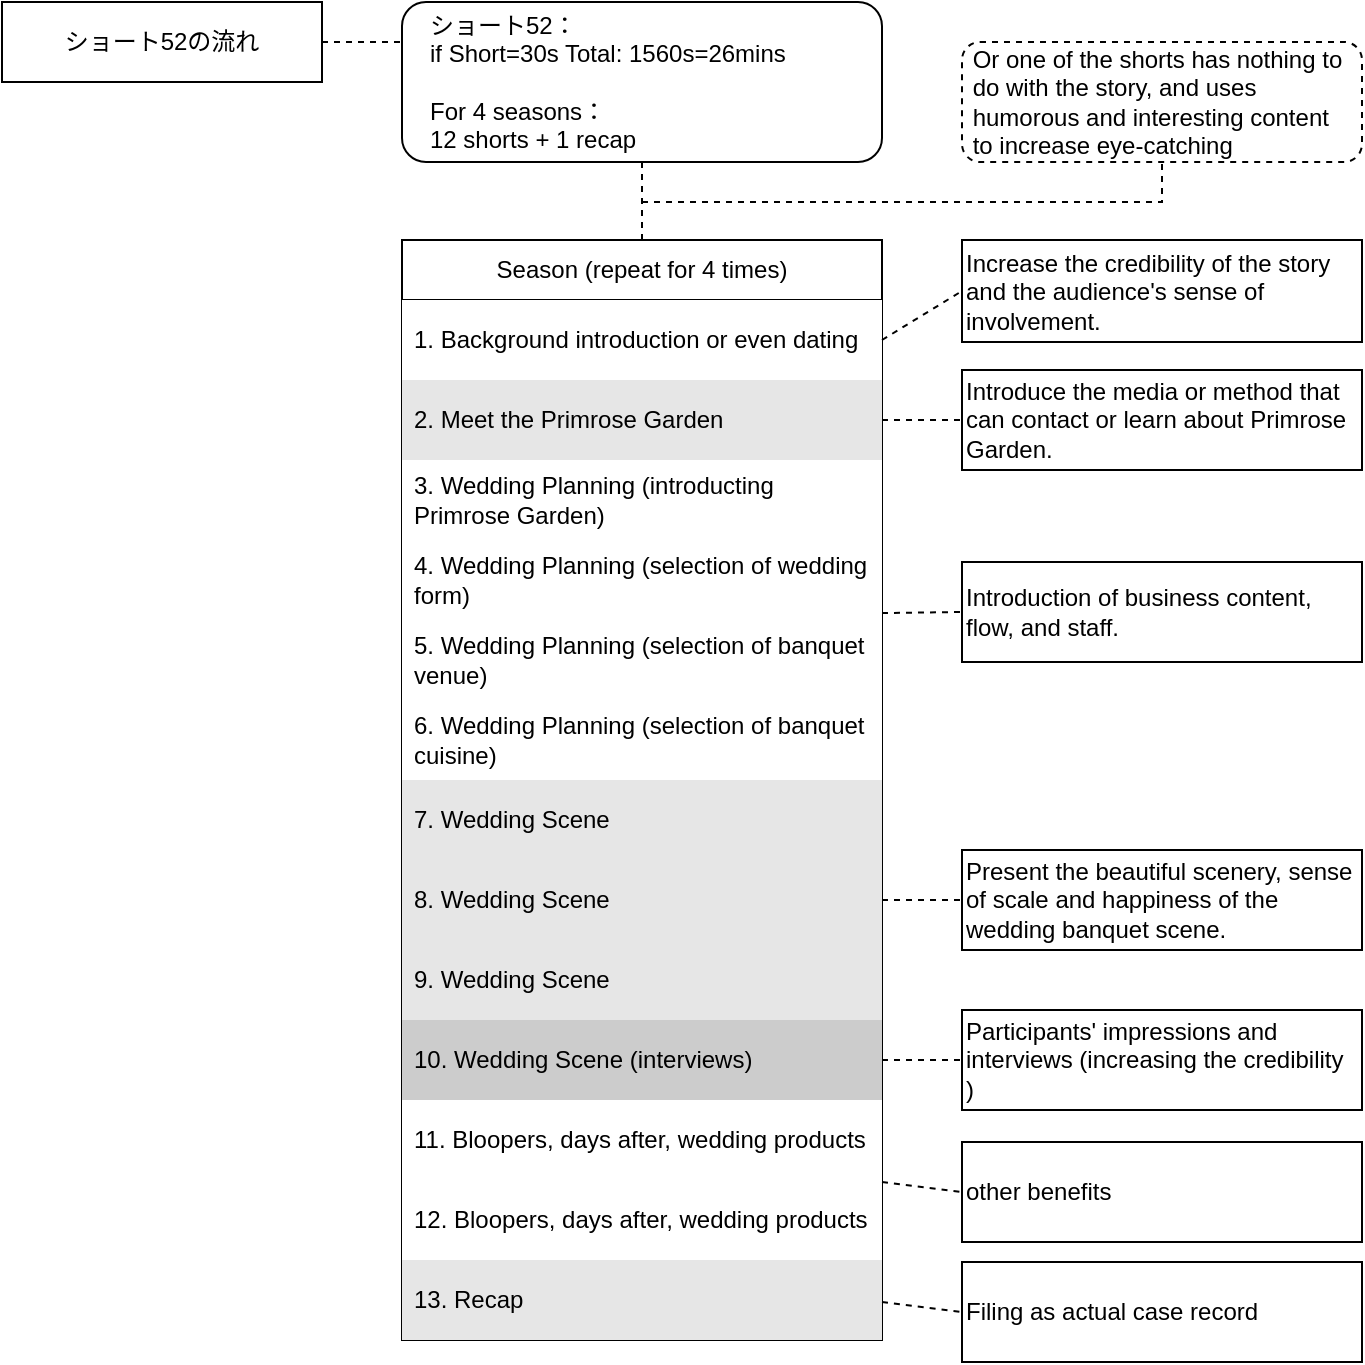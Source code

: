 <mxfile version="20.8.16" type="github">
  <diagram name="第 1 页" id="QphtTLHyzabLkcDR0NQY">
    <mxGraphModel dx="1030" dy="841" grid="1" gridSize="10" guides="1" tooltips="1" connect="1" arrows="1" fold="1" page="1" pageScale="1" pageWidth="1169" pageHeight="827" math="0" shadow="0">
      <root>
        <mxCell id="0" />
        <mxCell id="1" parent="0" />
        <mxCell id="XRTO34nemUw1Eli-27_c-1" value="ショート52の流れ" style="rounded=0;whiteSpace=wrap;html=1;" vertex="1" parent="1">
          <mxGeometry x="40" y="80" width="160" height="40" as="geometry" />
        </mxCell>
        <mxCell id="XRTO34nemUw1Eli-27_c-2" value="　ショート52：&lt;br&gt;　if Short=30s Total: 1560s=26mins&lt;br&gt;&lt;br&gt;　For 4 seasons：&lt;br&gt;　12 shorts + 1 recap" style="rounded=1;whiteSpace=wrap;html=1;align=left;" vertex="1" parent="1">
          <mxGeometry x="240" y="80" width="240" height="80" as="geometry" />
        </mxCell>
        <mxCell id="XRTO34nemUw1Eli-27_c-3" value="" style="endArrow=none;dashed=1;html=1;rounded=0;exitX=1;exitY=0.5;exitDx=0;exitDy=0;entryX=0;entryY=0.25;entryDx=0;entryDy=0;" edge="1" parent="1" source="XRTO34nemUw1Eli-27_c-1" target="XRTO34nemUw1Eli-27_c-2">
          <mxGeometry width="50" height="50" relative="1" as="geometry">
            <mxPoint x="430" y="370" as="sourcePoint" />
            <mxPoint x="480" y="320" as="targetPoint" />
            <Array as="points" />
          </mxGeometry>
        </mxCell>
        <mxCell id="XRTO34nemUw1Eli-27_c-5" value="Season (repeat for 4 times)" style="swimlane;fontStyle=0;childLayout=stackLayout;horizontal=1;startSize=30;horizontalStack=0;resizeParent=1;resizeParentMax=0;resizeLast=0;collapsible=1;marginBottom=0;whiteSpace=wrap;html=1;" vertex="1" parent="1">
          <mxGeometry x="240" y="199" width="240" height="550" as="geometry">
            <mxRectangle x="280" y="200" width="80" height="30" as="alternateBounds" />
          </mxGeometry>
        </mxCell>
        <mxCell id="XRTO34nemUw1Eli-27_c-6" value="1. Background introduction or even dating" style="text;strokeColor=none;fillColor=default;align=left;verticalAlign=middle;spacingLeft=4;spacingRight=4;overflow=hidden;points=[[0,0.5],[1,0.5]];portConstraint=eastwest;rotatable=0;whiteSpace=wrap;html=1;labelBorderColor=none;" vertex="1" parent="XRTO34nemUw1Eli-27_c-5">
          <mxGeometry y="30" width="240" height="40" as="geometry" />
        </mxCell>
        <mxCell id="XRTO34nemUw1Eli-27_c-17" value="2. Meet the Primrose Garden" style="text;strokeColor=none;fillColor=#E6E6E6;align=left;verticalAlign=middle;spacingLeft=4;spacingRight=4;overflow=hidden;points=[[0,0.5],[1,0.5]];portConstraint=eastwest;rotatable=0;whiteSpace=wrap;html=1;labelBorderColor=none;" vertex="1" parent="XRTO34nemUw1Eli-27_c-5">
          <mxGeometry y="70" width="240" height="40" as="geometry" />
        </mxCell>
        <mxCell id="XRTO34nemUw1Eli-27_c-7" value="3. Wedding Planning (introducting Primrose Garden)" style="text;strokeColor=none;fillColor=default;align=left;verticalAlign=middle;spacingLeft=4;spacingRight=4;overflow=hidden;points=[[0,0.5],[1,0.5]];portConstraint=eastwest;rotatable=0;whiteSpace=wrap;html=1;labelBorderColor=none;" vertex="1" parent="XRTO34nemUw1Eli-27_c-5">
          <mxGeometry y="110" width="240" height="40" as="geometry" />
        </mxCell>
        <mxCell id="XRTO34nemUw1Eli-27_c-8" value="4. Wedding Planning (selection of wedding form)" style="text;strokeColor=none;fillColor=default;align=left;verticalAlign=middle;spacingLeft=4;spacingRight=4;overflow=hidden;points=[[0,0.5],[1,0.5]];portConstraint=eastwest;rotatable=0;whiteSpace=wrap;html=1;labelBorderColor=none;" vertex="1" parent="XRTO34nemUw1Eli-27_c-5">
          <mxGeometry y="150" width="240" height="40" as="geometry" />
        </mxCell>
        <mxCell id="XRTO34nemUw1Eli-27_c-22" value="5. Wedding Planning (selection of&amp;nbsp;banquet venue)" style="text;strokeColor=none;fillColor=default;align=left;verticalAlign=middle;spacingLeft=4;spacingRight=4;overflow=hidden;points=[[0,0.5],[1,0.5]];portConstraint=eastwest;rotatable=0;whiteSpace=wrap;html=1;labelBorderColor=none;" vertex="1" parent="XRTO34nemUw1Eli-27_c-5">
          <mxGeometry y="190" width="240" height="40" as="geometry" />
        </mxCell>
        <mxCell id="XRTO34nemUw1Eli-27_c-23" value="6. Wedding Planning (selection of&amp;nbsp;banquet cuisine)" style="text;strokeColor=none;fillColor=default;align=left;verticalAlign=middle;spacingLeft=4;spacingRight=4;overflow=hidden;points=[[0,0.5],[1,0.5]];portConstraint=eastwest;rotatable=0;whiteSpace=wrap;html=1;labelBorderColor=none;" vertex="1" parent="XRTO34nemUw1Eli-27_c-5">
          <mxGeometry y="230" width="240" height="40" as="geometry" />
        </mxCell>
        <mxCell id="XRTO34nemUw1Eli-27_c-24" value="7. Wedding Scene" style="text;strokeColor=none;fillColor=#E6E6E6;align=left;verticalAlign=middle;spacingLeft=4;spacingRight=4;overflow=hidden;points=[[0,0.5],[1,0.5]];portConstraint=eastwest;rotatable=0;whiteSpace=wrap;html=1;" vertex="1" parent="XRTO34nemUw1Eli-27_c-5">
          <mxGeometry y="270" width="240" height="40" as="geometry" />
        </mxCell>
        <mxCell id="XRTO34nemUw1Eli-27_c-25" value="8. Wedding Scene" style="text;strokeColor=none;fillColor=#E6E6E6;align=left;verticalAlign=middle;spacingLeft=4;spacingRight=4;overflow=hidden;points=[[0,0.5],[1,0.5]];portConstraint=eastwest;rotatable=0;whiteSpace=wrap;html=1;" vertex="1" parent="XRTO34nemUw1Eli-27_c-5">
          <mxGeometry y="310" width="240" height="40" as="geometry" />
        </mxCell>
        <mxCell id="XRTO34nemUw1Eli-27_c-26" value="9. Wedding Scene" style="text;strokeColor=none;fillColor=#E6E6E6;align=left;verticalAlign=middle;spacingLeft=4;spacingRight=4;overflow=hidden;points=[[0,0.5],[1,0.5]];portConstraint=eastwest;rotatable=0;whiteSpace=wrap;html=1;" vertex="1" parent="XRTO34nemUw1Eli-27_c-5">
          <mxGeometry y="350" width="240" height="40" as="geometry" />
        </mxCell>
        <mxCell id="XRTO34nemUw1Eli-27_c-27" value="10. Wedding Scene (interviews)" style="text;strokeColor=none;fillColor=#CCCCCC;align=left;verticalAlign=middle;spacingLeft=4;spacingRight=4;overflow=hidden;points=[[0,0.5],[1,0.5]];portConstraint=eastwest;rotatable=0;whiteSpace=wrap;html=1;" vertex="1" parent="XRTO34nemUw1Eli-27_c-5">
          <mxGeometry y="390" width="240" height="40" as="geometry" />
        </mxCell>
        <mxCell id="XRTO34nemUw1Eli-27_c-28" value="11.&amp;nbsp;Bloopers, days after, wedding products" style="text;strokeColor=none;fillColor=default;align=left;verticalAlign=middle;spacingLeft=4;spacingRight=4;overflow=hidden;points=[[0,0.5],[1,0.5]];portConstraint=eastwest;rotatable=0;whiteSpace=wrap;html=1;" vertex="1" parent="XRTO34nemUw1Eli-27_c-5">
          <mxGeometry y="430" width="240" height="40" as="geometry" />
        </mxCell>
        <mxCell id="XRTO34nemUw1Eli-27_c-11" value="12.&amp;nbsp;Bloopers, days after, wedding products" style="text;strokeColor=none;fillColor=default;align=left;verticalAlign=middle;spacingLeft=4;spacingRight=4;overflow=hidden;points=[[0,0.5],[1,0.5]];portConstraint=eastwest;rotatable=0;whiteSpace=wrap;html=1;" vertex="1" parent="XRTO34nemUw1Eli-27_c-5">
          <mxGeometry y="470" width="240" height="40" as="geometry" />
        </mxCell>
        <mxCell id="XRTO34nemUw1Eli-27_c-12" value="13. Recap" style="text;strokeColor=none;fillColor=#E6E6E6;align=left;verticalAlign=middle;spacingLeft=4;spacingRight=4;overflow=hidden;points=[[0,0.5],[1,0.5]];portConstraint=eastwest;rotatable=0;whiteSpace=wrap;html=1;" vertex="1" parent="XRTO34nemUw1Eli-27_c-5">
          <mxGeometry y="510" width="240" height="40" as="geometry" />
        </mxCell>
        <mxCell id="XRTO34nemUw1Eli-27_c-14" value="" style="endArrow=none;dashed=1;html=1;rounded=0;exitX=0.5;exitY=1;exitDx=0;exitDy=0;entryX=0.5;entryY=0;entryDx=0;entryDy=0;" edge="1" parent="1" source="XRTO34nemUw1Eli-27_c-2" target="XRTO34nemUw1Eli-27_c-5">
          <mxGeometry width="50" height="50" relative="1" as="geometry">
            <mxPoint x="-110" y="109" as="sourcePoint" />
            <mxPoint x="-30" y="109" as="targetPoint" />
            <Array as="points" />
          </mxGeometry>
        </mxCell>
        <mxCell id="XRTO34nemUw1Eli-27_c-18" value="Increase the credibility of the story and the audience&#39;s sense of involvement." style="rounded=0;whiteSpace=wrap;html=1;align=left;" vertex="1" parent="1">
          <mxGeometry x="520" y="199" width="200" height="51" as="geometry" />
        </mxCell>
        <mxCell id="XRTO34nemUw1Eli-27_c-19" value="Introduce the media or method that can contact or learn about Primrose Garden." style="rounded=0;whiteSpace=wrap;html=1;align=left;" vertex="1" parent="1">
          <mxGeometry x="520" y="264" width="200" height="50" as="geometry" />
        </mxCell>
        <mxCell id="XRTO34nemUw1Eli-27_c-20" value="" style="endArrow=none;dashed=1;html=1;rounded=0;exitX=1;exitY=0.5;exitDx=0;exitDy=0;entryX=0;entryY=0.5;entryDx=0;entryDy=0;" edge="1" parent="1" source="XRTO34nemUw1Eli-27_c-6" target="XRTO34nemUw1Eli-27_c-18">
          <mxGeometry width="50" height="50" relative="1" as="geometry">
            <mxPoint x="480" y="500" as="sourcePoint" />
            <mxPoint x="530" y="450" as="targetPoint" />
          </mxGeometry>
        </mxCell>
        <mxCell id="XRTO34nemUw1Eli-27_c-21" value="" style="endArrow=none;dashed=1;html=1;rounded=0;exitX=1;exitY=0.5;exitDx=0;exitDy=0;entryX=0;entryY=0.5;entryDx=0;entryDy=0;" edge="1" parent="1" source="XRTO34nemUw1Eli-27_c-17" target="XRTO34nemUw1Eli-27_c-19">
          <mxGeometry width="50" height="50" relative="1" as="geometry">
            <mxPoint x="480" y="500" as="sourcePoint" />
            <mxPoint x="530" y="450" as="targetPoint" />
          </mxGeometry>
        </mxCell>
        <mxCell id="XRTO34nemUw1Eli-27_c-30" value="Introduction of business content, flow, and staff." style="rounded=0;whiteSpace=wrap;html=1;align=left;" vertex="1" parent="1">
          <mxGeometry x="520" y="360" width="200" height="50" as="geometry" />
        </mxCell>
        <mxCell id="XRTO34nemUw1Eli-27_c-31" value="" style="endArrow=none;dashed=1;html=1;rounded=0;exitX=1;exitY=-0.087;exitDx=0;exitDy=0;exitPerimeter=0;entryX=0;entryY=0.5;entryDx=0;entryDy=0;" edge="1" parent="1" source="XRTO34nemUw1Eli-27_c-22" target="XRTO34nemUw1Eli-27_c-30">
          <mxGeometry width="50" height="50" relative="1" as="geometry">
            <mxPoint x="480" y="500" as="sourcePoint" />
            <mxPoint x="530" y="450" as="targetPoint" />
          </mxGeometry>
        </mxCell>
        <mxCell id="XRTO34nemUw1Eli-27_c-32" value="Participants&#39; impressions and interviews (increasing the credibility&lt;br&gt;)" style="rounded=0;whiteSpace=wrap;html=1;align=left;" vertex="1" parent="1">
          <mxGeometry x="520" y="584" width="200" height="50" as="geometry" />
        </mxCell>
        <mxCell id="XRTO34nemUw1Eli-27_c-33" value="Present the beautiful scenery, sense of scale and happiness of the wedding banquet scene." style="rounded=0;whiteSpace=wrap;html=1;align=left;" vertex="1" parent="1">
          <mxGeometry x="520" y="504" width="200" height="50" as="geometry" />
        </mxCell>
        <mxCell id="XRTO34nemUw1Eli-27_c-34" value="" style="endArrow=none;dashed=1;html=1;rounded=0;exitX=1;exitY=0.5;exitDx=0;exitDy=0;entryX=0;entryY=0.5;entryDx=0;entryDy=0;" edge="1" parent="1" source="XRTO34nemUw1Eli-27_c-25" target="XRTO34nemUw1Eli-27_c-33">
          <mxGeometry width="50" height="50" relative="1" as="geometry">
            <mxPoint x="480" y="470" as="sourcePoint" />
            <mxPoint x="530" y="420" as="targetPoint" />
          </mxGeometry>
        </mxCell>
        <mxCell id="XRTO34nemUw1Eli-27_c-35" value="other benefits" style="rounded=0;whiteSpace=wrap;html=1;align=left;" vertex="1" parent="1">
          <mxGeometry x="520" y="650" width="200" height="50" as="geometry" />
        </mxCell>
        <mxCell id="XRTO34nemUw1Eli-27_c-36" value="" style="endArrow=none;dashed=1;html=1;rounded=0;exitX=1;exitY=0.5;exitDx=0;exitDy=0;entryX=0;entryY=0.5;entryDx=0;entryDy=0;" edge="1" parent="1" source="XRTO34nemUw1Eli-27_c-27" target="XRTO34nemUw1Eli-27_c-32">
          <mxGeometry width="50" height="50" relative="1" as="geometry">
            <mxPoint x="480" y="480" as="sourcePoint" />
            <mxPoint x="530" y="430" as="targetPoint" />
          </mxGeometry>
        </mxCell>
        <mxCell id="XRTO34nemUw1Eli-27_c-37" value="" style="endArrow=none;dashed=1;html=1;rounded=0;entryX=0;entryY=0.5;entryDx=0;entryDy=0;" edge="1" parent="1" target="XRTO34nemUw1Eli-27_c-35">
          <mxGeometry width="50" height="50" relative="1" as="geometry">
            <mxPoint x="480" y="670" as="sourcePoint" />
            <mxPoint x="530" y="430" as="targetPoint" />
          </mxGeometry>
        </mxCell>
        <mxCell id="XRTO34nemUw1Eli-27_c-38" value="Filing as actual case record" style="rounded=0;whiteSpace=wrap;html=1;align=left;" vertex="1" parent="1">
          <mxGeometry x="520" y="710" width="200" height="50" as="geometry" />
        </mxCell>
        <mxCell id="XRTO34nemUw1Eli-27_c-39" value="" style="endArrow=none;dashed=1;html=1;rounded=0;entryX=0;entryY=0.5;entryDx=0;entryDy=0;" edge="1" parent="1" target="XRTO34nemUw1Eli-27_c-38">
          <mxGeometry width="50" height="50" relative="1" as="geometry">
            <mxPoint x="480" y="730" as="sourcePoint" />
            <mxPoint x="530" y="430" as="targetPoint" />
          </mxGeometry>
        </mxCell>
        <mxCell id="XRTO34nemUw1Eli-27_c-40" value="&amp;nbsp;Or one of the shorts has nothing to&amp;nbsp; &amp;nbsp;do with the story, and uses&amp;nbsp; &amp;nbsp;humorous and interesting content&amp;nbsp; &amp;nbsp;to increase eye-catching" style="rounded=1;whiteSpace=wrap;html=1;labelBorderColor=none;strokeColor=default;fillColor=default;dashed=1;align=left;" vertex="1" parent="1">
          <mxGeometry x="520" y="100" width="200" height="60" as="geometry" />
        </mxCell>
        <mxCell id="XRTO34nemUw1Eli-27_c-41" value="" style="endArrow=none;dashed=1;html=1;rounded=0;entryX=0.5;entryY=1;entryDx=0;entryDy=0;" edge="1" parent="1" target="XRTO34nemUw1Eli-27_c-40">
          <mxGeometry width="50" height="50" relative="1" as="geometry">
            <mxPoint x="360" y="180" as="sourcePoint" />
            <mxPoint x="470" y="390" as="targetPoint" />
            <Array as="points">
              <mxPoint x="620" y="180" />
            </Array>
          </mxGeometry>
        </mxCell>
      </root>
    </mxGraphModel>
  </diagram>
</mxfile>
